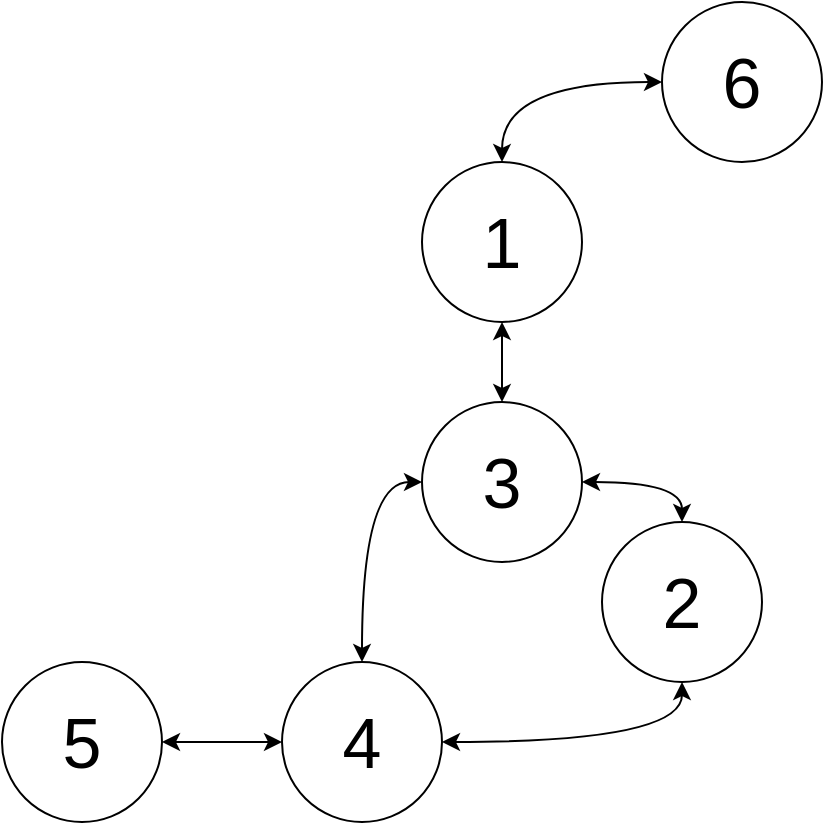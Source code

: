 <mxfile version="12.1.1" type="device" pages="1"><diagram id="ZIn1MyiOtW-wrJeuMKQn" name="Page-1"><mxGraphModel dx="1408" dy="772" grid="1" gridSize="10" guides="1" tooltips="1" connect="1" arrows="1" fold="1" page="1" pageScale="1" pageWidth="850" pageHeight="1100" math="0" shadow="0"><root><mxCell id="0"/><mxCell id="1" parent="0"/><mxCell id="iwkMmtzuoXUKhuFtXmkt-21" style="edgeStyle=orthogonalEdgeStyle;curved=1;rounded=0;orthogonalLoop=1;jettySize=auto;html=1;exitX=0;exitY=0.5;exitDx=0;exitDy=0;entryX=0.5;entryY=0;entryDx=0;entryDy=0;startArrow=classic;startFill=1;" parent="1" source="iwkMmtzuoXUKhuFtXmkt-2" target="iwkMmtzuoXUKhuFtXmkt-3" edge="1"><mxGeometry relative="1" as="geometry"/></mxCell><mxCell id="iwkMmtzuoXUKhuFtXmkt-2" value="&lt;font style=&quot;font-size: 35px&quot;&gt;6&lt;/font&gt;" style="ellipse;whiteSpace=wrap;html=1;aspect=fixed;" parent="1" vertex="1"><mxGeometry x="520" y="150" width="80" height="80" as="geometry"/></mxCell><mxCell id="iwkMmtzuoXUKhuFtXmkt-7" value="" style="edgeStyle=orthogonalEdgeStyle;curved=1;rounded=0;orthogonalLoop=1;jettySize=auto;html=1;startArrow=classic;startFill=1;" parent="1" source="iwkMmtzuoXUKhuFtXmkt-3" target="iwkMmtzuoXUKhuFtXmkt-6" edge="1"><mxGeometry relative="1" as="geometry"/></mxCell><mxCell id="iwkMmtzuoXUKhuFtXmkt-3" value="&lt;font style=&quot;font-size: 35px&quot;&gt;1&lt;/font&gt;" style="ellipse;whiteSpace=wrap;html=1;aspect=fixed;" parent="1" vertex="1"><mxGeometry x="400" y="230" width="80" height="80" as="geometry"/></mxCell><mxCell id="iwkMmtzuoXUKhuFtXmkt-18" style="edgeStyle=orthogonalEdgeStyle;curved=1;rounded=0;orthogonalLoop=1;jettySize=auto;html=1;exitX=0;exitY=0.5;exitDx=0;exitDy=0;entryX=0.5;entryY=0;entryDx=0;entryDy=0;startArrow=classic;startFill=1;" parent="1" source="iwkMmtzuoXUKhuFtXmkt-6" target="iwkMmtzuoXUKhuFtXmkt-8" edge="1"><mxGeometry relative="1" as="geometry"/></mxCell><mxCell id="iwkMmtzuoXUKhuFtXmkt-6" value="3" style="ellipse;whiteSpace=wrap;html=1;aspect=fixed;fontSize=35;" parent="1" vertex="1"><mxGeometry x="400" y="350" width="80" height="80" as="geometry"/></mxCell><mxCell id="iwkMmtzuoXUKhuFtXmkt-16" value="" style="edgeStyle=orthogonalEdgeStyle;curved=1;rounded=0;orthogonalLoop=1;jettySize=auto;html=1;startArrow=classic;startFill=1;" parent="1" source="iwkMmtzuoXUKhuFtXmkt-8" target="iwkMmtzuoXUKhuFtXmkt-15" edge="1"><mxGeometry relative="1" as="geometry"/></mxCell><mxCell id="iwkMmtzuoXUKhuFtXmkt-17" style="edgeStyle=orthogonalEdgeStyle;curved=1;rounded=0;orthogonalLoop=1;jettySize=auto;html=1;exitX=1;exitY=0.5;exitDx=0;exitDy=0;entryX=0.5;entryY=1;entryDx=0;entryDy=0;startArrow=classic;startFill=1;" parent="1" source="iwkMmtzuoXUKhuFtXmkt-8" target="iwkMmtzuoXUKhuFtXmkt-10" edge="1"><mxGeometry relative="1" as="geometry"/></mxCell><mxCell id="iwkMmtzuoXUKhuFtXmkt-8" value="4" style="ellipse;whiteSpace=wrap;html=1;aspect=fixed;fontSize=35;" parent="1" vertex="1"><mxGeometry x="330" y="480" width="80" height="80" as="geometry"/></mxCell><mxCell id="iwkMmtzuoXUKhuFtXmkt-15" value="5" style="ellipse;whiteSpace=wrap;html=1;aspect=fixed;fontSize=35;" parent="1" vertex="1"><mxGeometry x="190" y="480" width="80" height="80" as="geometry"/></mxCell><mxCell id="iwkMmtzuoXUKhuFtXmkt-14" style="edgeStyle=orthogonalEdgeStyle;curved=1;rounded=0;orthogonalLoop=1;jettySize=auto;html=1;exitX=0.5;exitY=0;exitDx=0;exitDy=0;entryX=1;entryY=0.5;entryDx=0;entryDy=0;startArrow=classic;startFill=1;" parent="1" source="iwkMmtzuoXUKhuFtXmkt-10" target="iwkMmtzuoXUKhuFtXmkt-6" edge="1"><mxGeometry relative="1" as="geometry"/></mxCell><mxCell id="iwkMmtzuoXUKhuFtXmkt-10" value="2" style="ellipse;whiteSpace=wrap;html=1;aspect=fixed;fontSize=35;" parent="1" vertex="1"><mxGeometry x="490" y="410" width="80" height="80" as="geometry"/></mxCell></root></mxGraphModel></diagram></mxfile>